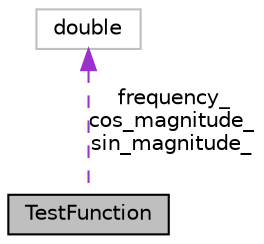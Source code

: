 digraph "TestFunction"
{
  edge [fontname="Helvetica",fontsize="10",labelfontname="Helvetica",labelfontsize="10"];
  node [fontname="Helvetica",fontsize="10",shape=record];
  Node1 [label="TestFunction",height=0.2,width=0.4,color="black", fillcolor="grey75", style="filled", fontcolor="black"];
  Node2 -> Node1 [dir="back",color="darkorchid3",fontsize="10",style="dashed",label=" frequency_\ncos_magnitude_\nsin_magnitude_" ,fontname="Helvetica"];
  Node2 [label="double",height=0.2,width=0.4,color="grey75", fillcolor="white", style="filled"];
}
